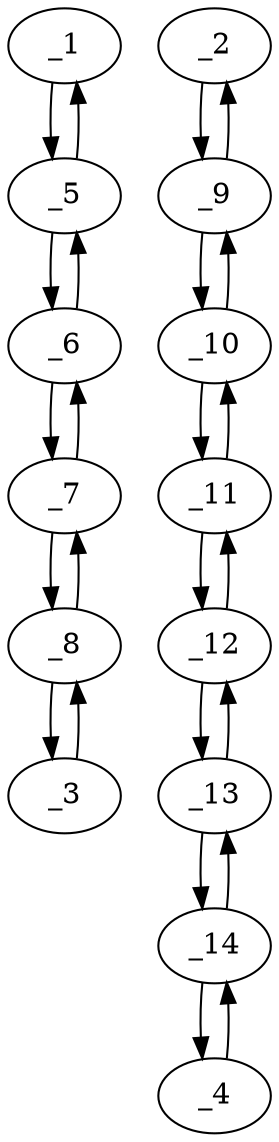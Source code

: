 digraph f1559_06 {
	_1	 [x="143.000000",
		y="96.000000"];
	_5	 [x="158.000000",
		y="104.000000"];
	_1 -> _5	 [angle="0.489957",
		orient="0.470588"];
	_2	 [x="122.000000",
		y="105.000000"];
	_9	 [x="110.000000",
		y="115.000000"];
	_2 -> _9	 [angle="2.446854",
		orient="0.640184"];
	_3	 [x="214.000000",
		y="139.000000"];
	_8	 [x="198.000000",
		y="132.000000"];
	_3 -> _8	 [angle="-2.729182",
		orient="-0.400819"];
	_4	 [x="39.000000",
		y="169.000000"];
	_14	 [x="47.000000",
		y="155.000000"];
	_4 -> _14	 [angle="-1.051650",
		orient="-0.868243"];
	_5 -> _1	 [angle="-2.651635",
		orient="-0.470588"];
	_6	 [x="175.000000",
		y="110.000000"];
	_5 -> _6	 [angle="0.339293",
		orient="0.332820"];
	_6 -> _5	 [angle="-2.802300",
		orient="-0.332820"];
	_7	 [x="187.000000",
		y="120.000000"];
	_6 -> _7	 [angle="0.694738",
		orient="0.640184"];
	_7 -> _6	 [angle="-2.446854",
		orient="-0.640184"];
	_7 -> _8	 [angle="0.828849",
		orient="0.737154"];
	_8 -> _3	 [angle="0.412410",
		orient="0.400819"];
	_8 -> _7	 [angle="-2.312744",
		orient="-0.737154"];
	_9 -> _2	 [angle="-0.694738",
		orient="-0.640184"];
	_10	 [x="94.000000",
		y="121.000000"];
	_9 -> _10	 [angle="2.782822",
		orient="0.351123"];
	_10 -> _9	 [angle="-0.358771",
		orient="-0.351123"];
	_11	 [x="78.000000",
		y="127.000000"];
	_10 -> _11	 [angle="2.782822",
		orient="0.351123"];
	_11 -> _10	 [angle="-0.358771",
		orient="-0.351123"];
	_12	 [x="64.000000",
		y="134.000000"];
	_11 -> _12	 [angle="2.677945",
		orient="0.447214"];
	_12 -> _11	 [angle="-0.463648",
		orient="-0.447214"];
	_13	 [x="61.000000",
		y="147.000000"];
	_12 -> _13	 [angle="1.797595",
		orient="0.974391"];
	_13 -> _12	 [angle="-1.343997",
		orient="-0.974391"];
	_13 -> _14	 [angle="2.622447",
		orient="0.496139"];
	_14 -> _4	 [angle="2.089942",
		orient="0.868243"];
	_14 -> _13	 [angle="-0.519146",
		orient="-0.496139"];
}
